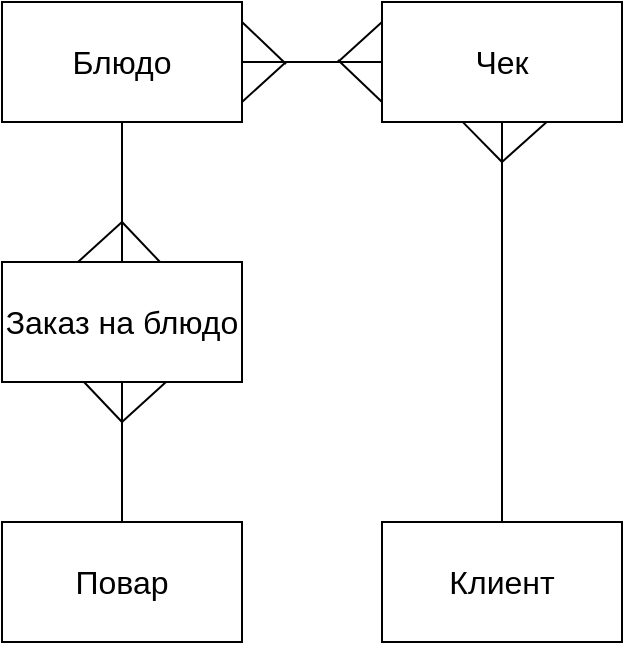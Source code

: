 <mxfile version="21.3.2" type="device">
  <diagram name="Страница 1" id="od799AXkT9V2KYdBLPfg">
    <mxGraphModel dx="521" dy="605" grid="1" gridSize="10" guides="1" tooltips="1" connect="1" arrows="1" fold="1" page="1" pageScale="1" pageWidth="827" pageHeight="1169" math="0" shadow="0">
      <root>
        <mxCell id="0" />
        <mxCell id="1" parent="0" />
        <mxCell id="f89J5nOU9K40o0ury_8J-1" value="Повар" style="rounded=0;whiteSpace=wrap;html=1;fontSize=16;" vertex="1" parent="1">
          <mxGeometry x="130" y="350" width="120" height="60" as="geometry" />
        </mxCell>
        <mxCell id="f89J5nOU9K40o0ury_8J-2" value="Заказ на блюдо" style="rounded=0;whiteSpace=wrap;html=1;fontSize=16;" vertex="1" parent="1">
          <mxGeometry x="130" y="220" width="120" height="60" as="geometry" />
        </mxCell>
        <mxCell id="f89J5nOU9K40o0ury_8J-3" value="Блюдо" style="rounded=0;whiteSpace=wrap;html=1;fontSize=16;" vertex="1" parent="1">
          <mxGeometry x="130" y="90" width="120" height="60" as="geometry" />
        </mxCell>
        <mxCell id="f89J5nOU9K40o0ury_8J-4" value="Чек" style="rounded=0;whiteSpace=wrap;html=1;fontSize=16;" vertex="1" parent="1">
          <mxGeometry x="320" y="90" width="120" height="60" as="geometry" />
        </mxCell>
        <mxCell id="f89J5nOU9K40o0ury_8J-5" value="Клиент" style="rounded=0;whiteSpace=wrap;html=1;fontSize=16;" vertex="1" parent="1">
          <mxGeometry x="320" y="350" width="120" height="60" as="geometry" />
        </mxCell>
        <mxCell id="f89J5nOU9K40o0ury_8J-6" value="" style="endArrow=none;html=1;rounded=0;fontSize=12;startSize=8;endSize=8;curved=1;exitX=0.5;exitY=1;exitDx=0;exitDy=0;entryX=0.5;entryY=0;entryDx=0;entryDy=0;" edge="1" parent="1" source="f89J5nOU9K40o0ury_8J-2" target="f89J5nOU9K40o0ury_8J-1">
          <mxGeometry width="50" height="50" relative="1" as="geometry">
            <mxPoint x="250" y="290" as="sourcePoint" />
            <mxPoint x="300" y="240" as="targetPoint" />
          </mxGeometry>
        </mxCell>
        <mxCell id="f89J5nOU9K40o0ury_8J-7" value="" style="endArrow=none;html=1;rounded=0;fontSize=12;startSize=8;endSize=8;curved=1;exitX=0.5;exitY=0;exitDx=0;exitDy=0;entryX=0.5;entryY=1;entryDx=0;entryDy=0;" edge="1" parent="1" source="f89J5nOU9K40o0ury_8J-2" target="f89J5nOU9K40o0ury_8J-3">
          <mxGeometry width="50" height="50" relative="1" as="geometry">
            <mxPoint x="250" y="290" as="sourcePoint" />
            <mxPoint x="300" y="240" as="targetPoint" />
          </mxGeometry>
        </mxCell>
        <mxCell id="f89J5nOU9K40o0ury_8J-8" value="" style="endArrow=none;html=1;rounded=0;fontSize=12;startSize=8;endSize=8;curved=1;exitX=1;exitY=0.5;exitDx=0;exitDy=0;entryX=0;entryY=0.5;entryDx=0;entryDy=0;" edge="1" parent="1" source="f89J5nOU9K40o0ury_8J-3" target="f89J5nOU9K40o0ury_8J-4">
          <mxGeometry width="50" height="50" relative="1" as="geometry">
            <mxPoint x="250" y="290" as="sourcePoint" />
            <mxPoint x="300" y="240" as="targetPoint" />
          </mxGeometry>
        </mxCell>
        <mxCell id="f89J5nOU9K40o0ury_8J-9" value="" style="endArrow=none;html=1;rounded=0;fontSize=12;startSize=8;endSize=8;curved=1;entryX=0.5;entryY=1;entryDx=0;entryDy=0;exitX=0.5;exitY=0;exitDx=0;exitDy=0;" edge="1" parent="1" source="f89J5nOU9K40o0ury_8J-5" target="f89J5nOU9K40o0ury_8J-4">
          <mxGeometry width="50" height="50" relative="1" as="geometry">
            <mxPoint x="340" y="220" as="sourcePoint" />
            <mxPoint x="390" y="170" as="targetPoint" />
          </mxGeometry>
        </mxCell>
        <mxCell id="f89J5nOU9K40o0ury_8J-10" value="" style="endArrow=none;html=1;rounded=0;fontSize=12;startSize=8;endSize=8;curved=1;entryX=0.685;entryY=1.003;entryDx=0;entryDy=0;entryPerimeter=0;" edge="1" parent="1" target="f89J5nOU9K40o0ury_8J-4">
          <mxGeometry width="50" height="50" relative="1" as="geometry">
            <mxPoint x="380" y="170" as="sourcePoint" />
            <mxPoint x="430" y="120" as="targetPoint" />
          </mxGeometry>
        </mxCell>
        <mxCell id="f89J5nOU9K40o0ury_8J-11" value="" style="endArrow=none;html=1;rounded=0;fontSize=12;startSize=8;endSize=8;curved=1;entryX=0.338;entryY=1.003;entryDx=0;entryDy=0;entryPerimeter=0;" edge="1" parent="1" target="f89J5nOU9K40o0ury_8J-4">
          <mxGeometry width="50" height="50" relative="1" as="geometry">
            <mxPoint x="380" y="170" as="sourcePoint" />
            <mxPoint x="412" y="160" as="targetPoint" />
          </mxGeometry>
        </mxCell>
        <mxCell id="f89J5nOU9K40o0ury_8J-12" value="" style="endArrow=none;html=1;rounded=0;fontSize=12;startSize=8;endSize=8;curved=1;entryX=0.685;entryY=1.003;entryDx=0;entryDy=0;entryPerimeter=0;" edge="1" parent="1">
          <mxGeometry width="50" height="50" relative="1" as="geometry">
            <mxPoint x="190" y="300" as="sourcePoint" />
            <mxPoint x="212" y="280" as="targetPoint" />
          </mxGeometry>
        </mxCell>
        <mxCell id="f89J5nOU9K40o0ury_8J-13" value="" style="endArrow=none;html=1;rounded=0;fontSize=12;startSize=8;endSize=8;curved=1;entryX=0.338;entryY=1.003;entryDx=0;entryDy=0;entryPerimeter=0;" edge="1" parent="1">
          <mxGeometry width="50" height="50" relative="1" as="geometry">
            <mxPoint x="190" y="300" as="sourcePoint" />
            <mxPoint x="171" y="280" as="targetPoint" />
          </mxGeometry>
        </mxCell>
        <mxCell id="f89J5nOU9K40o0ury_8J-14" value="" style="endArrow=none;html=1;rounded=0;fontSize=12;startSize=8;endSize=8;curved=1;entryX=0.685;entryY=1.003;entryDx=0;entryDy=0;entryPerimeter=0;" edge="1" parent="1">
          <mxGeometry width="50" height="50" relative="1" as="geometry">
            <mxPoint x="168" y="220" as="sourcePoint" />
            <mxPoint x="190" y="200" as="targetPoint" />
          </mxGeometry>
        </mxCell>
        <mxCell id="f89J5nOU9K40o0ury_8J-15" value="" style="endArrow=none;html=1;rounded=0;fontSize=12;startSize=8;endSize=8;curved=1;entryX=0.338;entryY=1.003;entryDx=0;entryDy=0;entryPerimeter=0;" edge="1" parent="1">
          <mxGeometry width="50" height="50" relative="1" as="geometry">
            <mxPoint x="209" y="220" as="sourcePoint" />
            <mxPoint x="190" y="200" as="targetPoint" />
          </mxGeometry>
        </mxCell>
        <mxCell id="f89J5nOU9K40o0ury_8J-17" value="" style="endArrow=none;html=1;rounded=0;fontSize=12;startSize=8;endSize=8;curved=1;entryX=0.338;entryY=1.003;entryDx=0;entryDy=0;entryPerimeter=0;" edge="1" parent="1">
          <mxGeometry width="50" height="50" relative="1" as="geometry">
            <mxPoint x="272" y="121" as="sourcePoint" />
            <mxPoint x="250" y="100" as="targetPoint" />
          </mxGeometry>
        </mxCell>
        <mxCell id="f89J5nOU9K40o0ury_8J-18" value="" style="endArrow=none;html=1;rounded=0;fontSize=12;startSize=8;endSize=8;curved=1;" edge="1" parent="1">
          <mxGeometry width="50" height="50" relative="1" as="geometry">
            <mxPoint x="320" y="140" as="sourcePoint" />
            <mxPoint x="298" y="119" as="targetPoint" />
          </mxGeometry>
        </mxCell>
        <mxCell id="f89J5nOU9K40o0ury_8J-19" value="" style="endArrow=none;html=1;rounded=0;fontSize=12;startSize=8;endSize=8;curved=1;entryX=0.685;entryY=1.003;entryDx=0;entryDy=0;entryPerimeter=0;" edge="1" parent="1">
          <mxGeometry width="50" height="50" relative="1" as="geometry">
            <mxPoint x="250" y="140" as="sourcePoint" />
            <mxPoint x="272" y="120" as="targetPoint" />
          </mxGeometry>
        </mxCell>
        <mxCell id="f89J5nOU9K40o0ury_8J-20" value="" style="endArrow=none;html=1;rounded=0;fontSize=12;startSize=8;endSize=8;curved=1;entryX=0.685;entryY=1.003;entryDx=0;entryDy=0;entryPerimeter=0;" edge="1" parent="1">
          <mxGeometry width="50" height="50" relative="1" as="geometry">
            <mxPoint x="298" y="120" as="sourcePoint" />
            <mxPoint x="320" y="100" as="targetPoint" />
          </mxGeometry>
        </mxCell>
      </root>
    </mxGraphModel>
  </diagram>
</mxfile>
